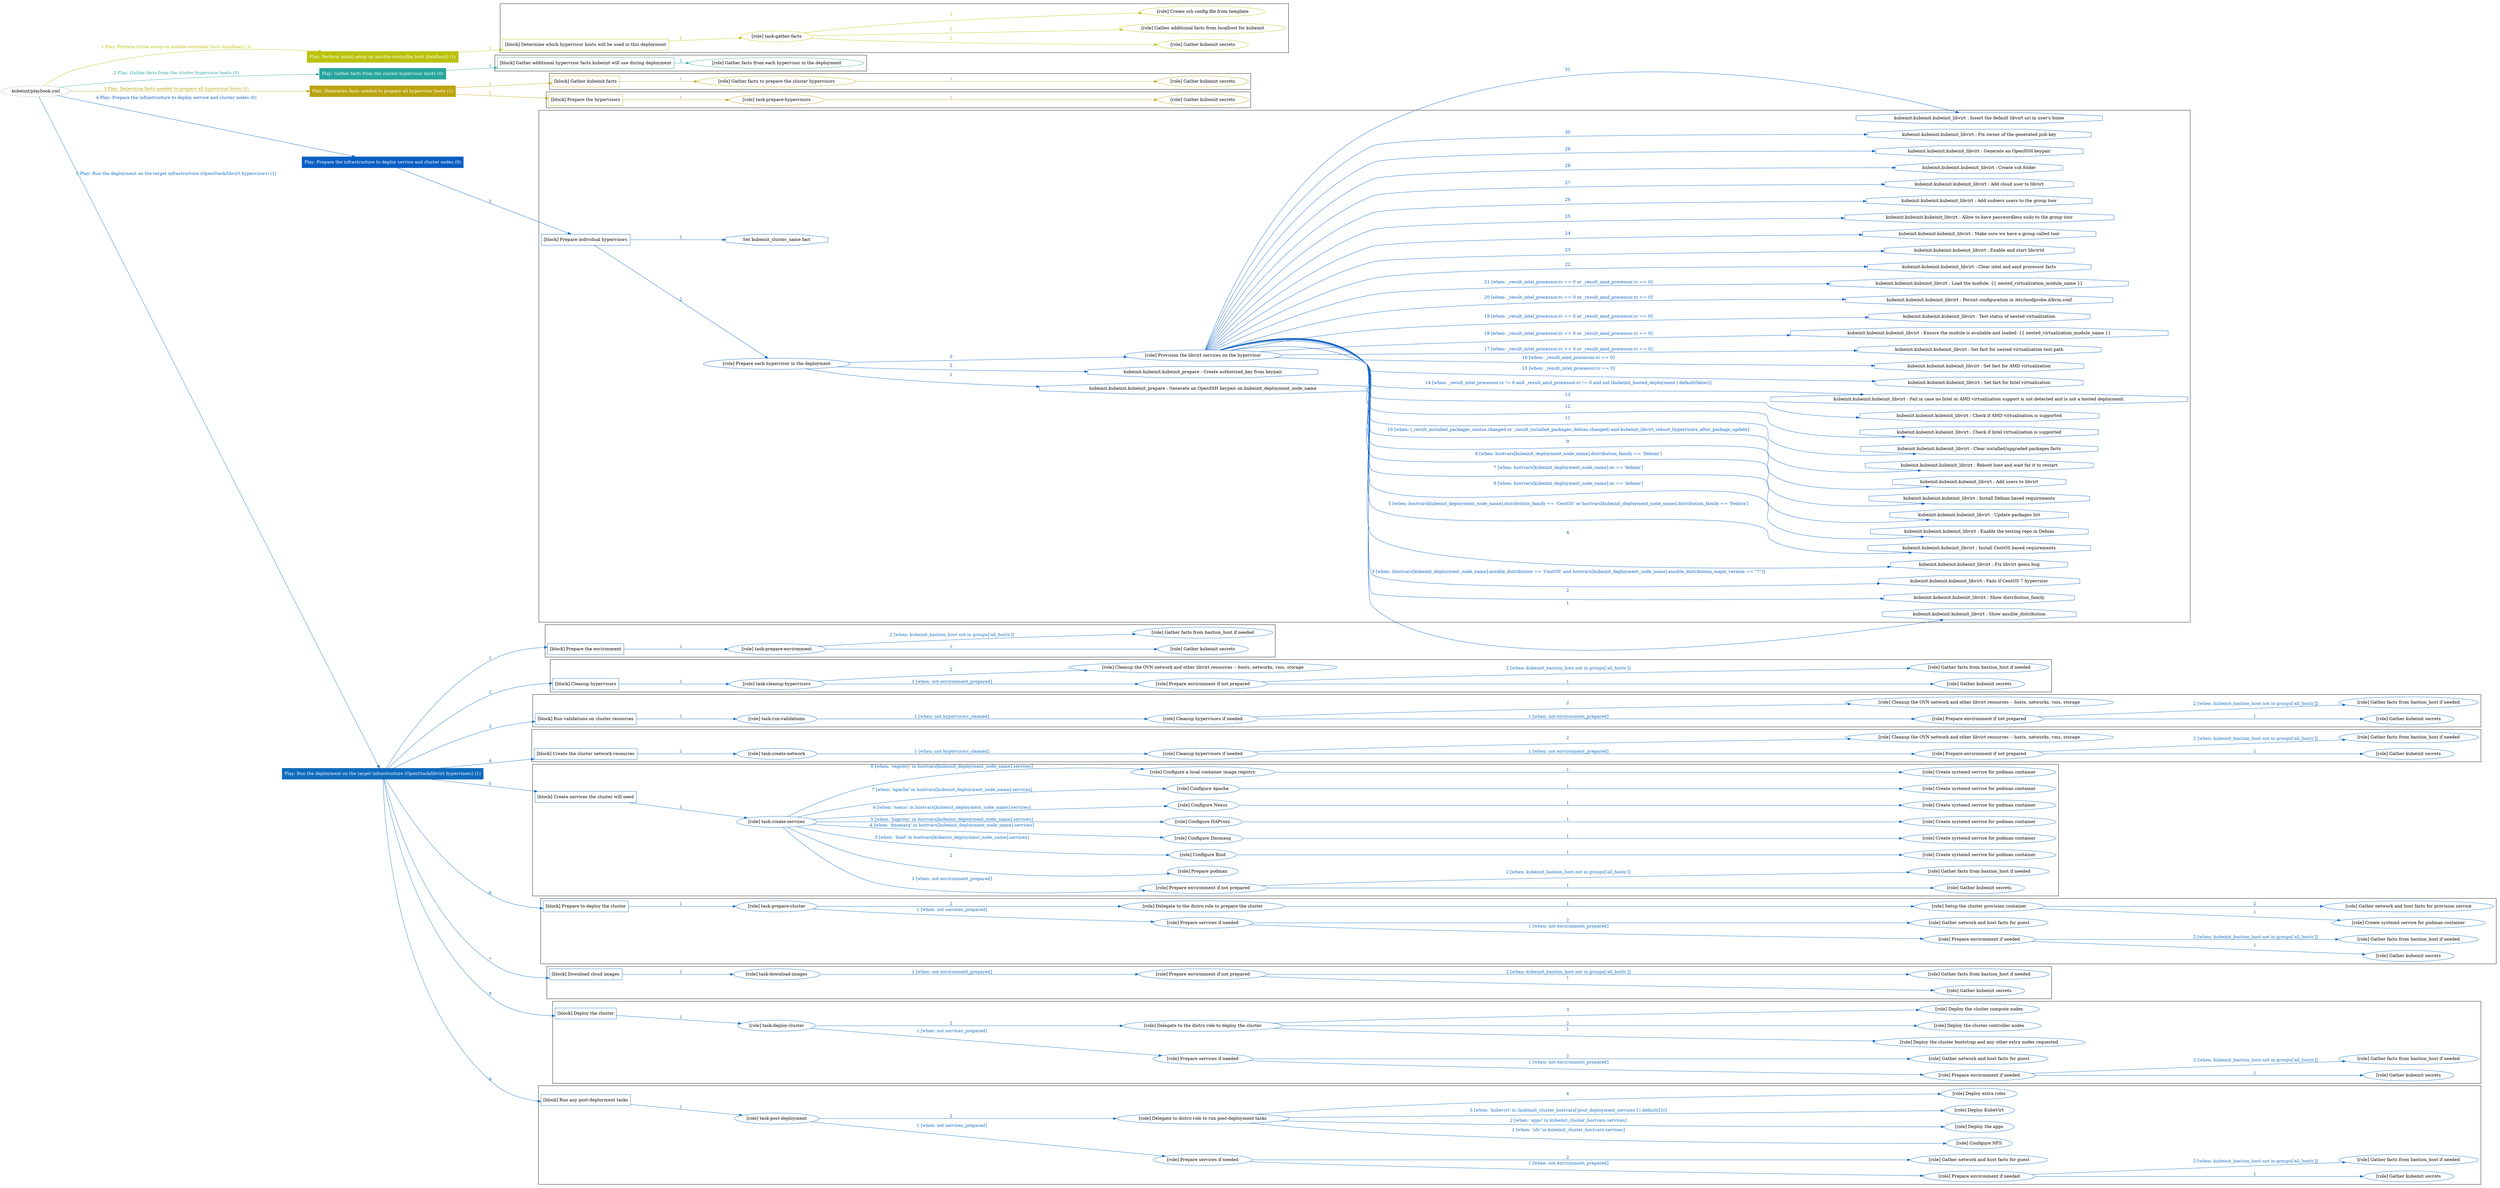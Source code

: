 digraph {
	graph [concentrate=true ordering=in rankdir=LR ratio=fill]
	edge [esep=5 sep=10]
	"kubeinit/playbook.yml" [URL="/home/runner/work/kubeinit/kubeinit/kubeinit/playbook.yml" id=playbook_b642affb style=dotted]
	"kubeinit/playbook.yml" -> play_a8a81f70 [label="1 Play: Perform initial setup on ansible-controller host (localhost) (1)" color="#bac20a" fontcolor="#bac20a" id=edge_play_a8a81f70 labeltooltip="1 Play: Perform initial setup on ansible-controller host (localhost) (1)" tooltip="1 Play: Perform initial setup on ansible-controller host (localhost) (1)"]
	subgraph "Play: Perform initial setup on ansible-controller host (localhost) (1)" {
		play_a8a81f70 [label="Play: Perform initial setup on ansible-controller host (localhost) (1)" URL="/home/runner/work/kubeinit/kubeinit/kubeinit/playbook.yml" color="#bac20a" fontcolor="#ffffff" id=play_a8a81f70 shape=box style=filled tooltip=localhost]
		play_a8a81f70 -> block_c3d28756 [label=1 color="#bac20a" fontcolor="#bac20a" id=edge_block_c3d28756 labeltooltip=1 tooltip=1]
		subgraph cluster_block_c3d28756 {
			block_c3d28756 [label="[block] Determine which hypervisor hosts will be used in this deployment" URL="/home/runner/work/kubeinit/kubeinit/kubeinit/playbook.yml" color="#bac20a" id=block_c3d28756 labeltooltip="Determine which hypervisor hosts will be used in this deployment" shape=box tooltip="Determine which hypervisor hosts will be used in this deployment"]
			block_c3d28756 -> role_90cab1b5 [label="1 " color="#bac20a" fontcolor="#bac20a" id=edge_role_90cab1b5 labeltooltip="1 " tooltip="1 "]
			subgraph "task-gather-facts" {
				role_90cab1b5 [label="[role] task-gather-facts" URL="/home/runner/work/kubeinit/kubeinit/kubeinit/playbook.yml" color="#bac20a" id=role_90cab1b5 tooltip="task-gather-facts"]
				role_90cab1b5 -> role_a40fde29 [label="1 " color="#bac20a" fontcolor="#bac20a" id=edge_role_a40fde29 labeltooltip="1 " tooltip="1 "]
				subgraph "Gather kubeinit secrets" {
					role_a40fde29 [label="[role] Gather kubeinit secrets" URL="/home/runner/.ansible/collections/ansible_collections/kubeinit/kubeinit/roles/kubeinit_prepare/tasks/build_hypervisors_group.yml" color="#bac20a" id=role_a40fde29 tooltip="Gather kubeinit secrets"]
				}
				role_90cab1b5 -> role_f2366375 [label="2 " color="#bac20a" fontcolor="#bac20a" id=edge_role_f2366375 labeltooltip="2 " tooltip="2 "]
				subgraph "Gather additional facts from localhost for kubeinit" {
					role_f2366375 [label="[role] Gather additional facts from localhost for kubeinit" URL="/home/runner/.ansible/collections/ansible_collections/kubeinit/kubeinit/roles/kubeinit_prepare/tasks/build_hypervisors_group.yml" color="#bac20a" id=role_f2366375 tooltip="Gather additional facts from localhost for kubeinit"]
				}
				role_90cab1b5 -> role_afd28bae [label="3 " color="#bac20a" fontcolor="#bac20a" id=edge_role_afd28bae labeltooltip="3 " tooltip="3 "]
				subgraph "Create ssh config file from template" {
					role_afd28bae [label="[role] Create ssh config file from template" URL="/home/runner/.ansible/collections/ansible_collections/kubeinit/kubeinit/roles/kubeinit_prepare/tasks/build_hypervisors_group.yml" color="#bac20a" id=role_afd28bae tooltip="Create ssh config file from template"]
				}
			}
		}
	}
	"kubeinit/playbook.yml" -> play_2245faf6 [label="2 Play: Gather facts from the cluster hypervisor hosts (0)" color="#27a59d" fontcolor="#27a59d" id=edge_play_2245faf6 labeltooltip="2 Play: Gather facts from the cluster hypervisor hosts (0)" tooltip="2 Play: Gather facts from the cluster hypervisor hosts (0)"]
	subgraph "Play: Gather facts from the cluster hypervisor hosts (0)" {
		play_2245faf6 [label="Play: Gather facts from the cluster hypervisor hosts (0)" URL="/home/runner/work/kubeinit/kubeinit/kubeinit/playbook.yml" color="#27a59d" fontcolor="#ffffff" id=play_2245faf6 shape=box style=filled tooltip="Play: Gather facts from the cluster hypervisor hosts (0)"]
		play_2245faf6 -> block_779364f6 [label=1 color="#27a59d" fontcolor="#27a59d" id=edge_block_779364f6 labeltooltip=1 tooltip=1]
		subgraph cluster_block_779364f6 {
			block_779364f6 [label="[block] Gather additional hypervisor facts kubeinit will use during deployment" URL="/home/runner/work/kubeinit/kubeinit/kubeinit/playbook.yml" color="#27a59d" id=block_779364f6 labeltooltip="Gather additional hypervisor facts kubeinit will use during deployment" shape=box tooltip="Gather additional hypervisor facts kubeinit will use during deployment"]
			block_779364f6 -> role_395ac4a7 [label="1 " color="#27a59d" fontcolor="#27a59d" id=edge_role_395ac4a7 labeltooltip="1 " tooltip="1 "]
			subgraph "Gather facts from each hypervisor in the deployment" {
				role_395ac4a7 [label="[role] Gather facts from each hypervisor in the deployment" URL="/home/runner/work/kubeinit/kubeinit/kubeinit/playbook.yml" color="#27a59d" id=role_395ac4a7 tooltip="Gather facts from each hypervisor in the deployment"]
			}
		}
	}
	"kubeinit/playbook.yml" -> play_42e3e4e4 [label="3 Play: Determine facts needed to prepare all hypervisor hosts (1)" color="#bca310" fontcolor="#bca310" id=edge_play_42e3e4e4 labeltooltip="3 Play: Determine facts needed to prepare all hypervisor hosts (1)" tooltip="3 Play: Determine facts needed to prepare all hypervisor hosts (1)"]
	subgraph "Play: Determine facts needed to prepare all hypervisor hosts (1)" {
		play_42e3e4e4 [label="Play: Determine facts needed to prepare all hypervisor hosts (1)" URL="/home/runner/work/kubeinit/kubeinit/kubeinit/playbook.yml" color="#bca310" fontcolor="#ffffff" id=play_42e3e4e4 shape=box style=filled tooltip=localhost]
		play_42e3e4e4 -> block_ed322647 [label=1 color="#bca310" fontcolor="#bca310" id=edge_block_ed322647 labeltooltip=1 tooltip=1]
		subgraph cluster_block_ed322647 {
			block_ed322647 [label="[block] Gather kubeinit facts" URL="/home/runner/work/kubeinit/kubeinit/kubeinit/playbook.yml" color="#bca310" id=block_ed322647 labeltooltip="Gather kubeinit facts" shape=box tooltip="Gather kubeinit facts"]
			block_ed322647 -> role_3f9d1b62 [label="1 " color="#bca310" fontcolor="#bca310" id=edge_role_3f9d1b62 labeltooltip="1 " tooltip="1 "]
			subgraph "Gather facts to prepare the cluster hypervisors" {
				role_3f9d1b62 [label="[role] Gather facts to prepare the cluster hypervisors" URL="/home/runner/work/kubeinit/kubeinit/kubeinit/playbook.yml" color="#bca310" id=role_3f9d1b62 tooltip="Gather facts to prepare the cluster hypervisors"]
				role_3f9d1b62 -> role_2fe7d628 [label="1 " color="#bca310" fontcolor="#bca310" id=edge_role_2fe7d628 labeltooltip="1 " tooltip="1 "]
				subgraph "Gather kubeinit secrets" {
					role_2fe7d628 [label="[role] Gather kubeinit secrets" URL="/home/runner/.ansible/collections/ansible_collections/kubeinit/kubeinit/roles/kubeinit_prepare/tasks/gather_kubeinit_facts.yml" color="#bca310" id=role_2fe7d628 tooltip="Gather kubeinit secrets"]
				}
			}
		}
		play_42e3e4e4 -> block_f7f09db6 [label=2 color="#bca310" fontcolor="#bca310" id=edge_block_f7f09db6 labeltooltip=2 tooltip=2]
		subgraph cluster_block_f7f09db6 {
			block_f7f09db6 [label="[block] Prepare the hypervisors" URL="/home/runner/work/kubeinit/kubeinit/kubeinit/playbook.yml" color="#bca310" id=block_f7f09db6 labeltooltip="Prepare the hypervisors" shape=box tooltip="Prepare the hypervisors"]
			block_f7f09db6 -> role_2e959f44 [label="1 " color="#bca310" fontcolor="#bca310" id=edge_role_2e959f44 labeltooltip="1 " tooltip="1 "]
			subgraph "task-prepare-hypervisors" {
				role_2e959f44 [label="[role] task-prepare-hypervisors" URL="/home/runner/work/kubeinit/kubeinit/kubeinit/playbook.yml" color="#bca310" id=role_2e959f44 tooltip="task-prepare-hypervisors"]
				role_2e959f44 -> role_e21fb870 [label="1 " color="#bca310" fontcolor="#bca310" id=edge_role_e21fb870 labeltooltip="1 " tooltip="1 "]
				subgraph "Gather kubeinit secrets" {
					role_e21fb870 [label="[role] Gather kubeinit secrets" URL="/home/runner/.ansible/collections/ansible_collections/kubeinit/kubeinit/roles/kubeinit_prepare/tasks/gather_kubeinit_facts.yml" color="#bca310" id=role_e21fb870 tooltip="Gather kubeinit secrets"]
				}
			}
		}
	}
	"kubeinit/playbook.yml" -> play_1ca886f5 [label="4 Play: Prepare the infrastructure to deploy service and cluster nodes (0)" color="#095ec3" fontcolor="#095ec3" id=edge_play_1ca886f5 labeltooltip="4 Play: Prepare the infrastructure to deploy service and cluster nodes (0)" tooltip="4 Play: Prepare the infrastructure to deploy service and cluster nodes (0)"]
	subgraph "Play: Prepare the infrastructure to deploy service and cluster nodes (0)" {
		play_1ca886f5 [label="Play: Prepare the infrastructure to deploy service and cluster nodes (0)" URL="/home/runner/work/kubeinit/kubeinit/kubeinit/playbook.yml" color="#095ec3" fontcolor="#ffffff" id=play_1ca886f5 shape=box style=filled tooltip="Play: Prepare the infrastructure to deploy service and cluster nodes (0)"]
		play_1ca886f5 -> block_dadc4ae7 [label=1 color="#095ec3" fontcolor="#095ec3" id=edge_block_dadc4ae7 labeltooltip=1 tooltip=1]
		subgraph cluster_block_dadc4ae7 {
			block_dadc4ae7 [label="[block] Prepare individual hypervisors" URL="/home/runner/work/kubeinit/kubeinit/kubeinit/playbook.yml" color="#095ec3" id=block_dadc4ae7 labeltooltip="Prepare individual hypervisors" shape=box tooltip="Prepare individual hypervisors"]
			block_dadc4ae7 -> role_a93b35b8 [label="2 " color="#095ec3" fontcolor="#095ec3" id=edge_role_a93b35b8 labeltooltip="2 " tooltip="2 "]
			subgraph "Prepare each hypervisor in the deployment" {
				role_a93b35b8 [label="[role] Prepare each hypervisor in the deployment" URL="/home/runner/work/kubeinit/kubeinit/kubeinit/playbook.yml" color="#095ec3" id=role_a93b35b8 tooltip="Prepare each hypervisor in the deployment"]
				task_ef030596 [label="kubeinit.kubeinit.kubeinit_prepare : Generate an OpenSSH keypair on kubeinit_deployment_node_name" URL="/home/runner/.ansible/collections/ansible_collections/kubeinit/kubeinit/roles/kubeinit_prepare/tasks/prepare_hypervisor.yml" color="#095ec3" id=task_ef030596 shape=octagon tooltip="kubeinit.kubeinit.kubeinit_prepare : Generate an OpenSSH keypair on kubeinit_deployment_node_name"]
				role_a93b35b8 -> task_ef030596 [label="1 " color="#095ec3" fontcolor="#095ec3" id=edge_task_ef030596 labeltooltip="1 " tooltip="1 "]
				task_48cbb4ab [label="kubeinit.kubeinit.kubeinit_prepare : Create authorized_key from keypair" URL="/home/runner/.ansible/collections/ansible_collections/kubeinit/kubeinit/roles/kubeinit_prepare/tasks/prepare_hypervisor.yml" color="#095ec3" id=task_48cbb4ab shape=octagon tooltip="kubeinit.kubeinit.kubeinit_prepare : Create authorized_key from keypair"]
				role_a93b35b8 -> task_48cbb4ab [label="2 " color="#095ec3" fontcolor="#095ec3" id=edge_task_48cbb4ab labeltooltip="2 " tooltip="2 "]
				role_a93b35b8 -> role_40c4208c [label="3 " color="#095ec3" fontcolor="#095ec3" id=edge_role_40c4208c labeltooltip="3 " tooltip="3 "]
				subgraph "Provision the libvirt services on the hypervisor" {
					role_40c4208c [label="[role] Provision the libvirt services on the hypervisor" URL="/home/runner/.ansible/collections/ansible_collections/kubeinit/kubeinit/roles/kubeinit_prepare/tasks/prepare_hypervisor.yml" color="#095ec3" id=role_40c4208c tooltip="Provision the libvirt services on the hypervisor"]
					task_b911b50e [label="kubeinit.kubeinit.kubeinit_libvirt : Show ansible_distribution" URL="/home/runner/.ansible/collections/ansible_collections/kubeinit/kubeinit/roles/kubeinit_libvirt/tasks/main.yml" color="#095ec3" id=task_b911b50e shape=octagon tooltip="kubeinit.kubeinit.kubeinit_libvirt : Show ansible_distribution"]
					role_40c4208c -> task_b911b50e [label="1 " color="#095ec3" fontcolor="#095ec3" id=edge_task_b911b50e labeltooltip="1 " tooltip="1 "]
					task_12740586 [label="kubeinit.kubeinit.kubeinit_libvirt : Show distribution_family" URL="/home/runner/.ansible/collections/ansible_collections/kubeinit/kubeinit/roles/kubeinit_libvirt/tasks/main.yml" color="#095ec3" id=task_12740586 shape=octagon tooltip="kubeinit.kubeinit.kubeinit_libvirt : Show distribution_family"]
					role_40c4208c -> task_12740586 [label="2 " color="#095ec3" fontcolor="#095ec3" id=edge_task_12740586 labeltooltip="2 " tooltip="2 "]
					task_2322e5f4 [label="kubeinit.kubeinit.kubeinit_libvirt : Fails if CentOS 7 hypervisor" URL="/home/runner/.ansible/collections/ansible_collections/kubeinit/kubeinit/roles/kubeinit_libvirt/tasks/main.yml" color="#095ec3" id=task_2322e5f4 shape=octagon tooltip="kubeinit.kubeinit.kubeinit_libvirt : Fails if CentOS 7 hypervisor"]
					role_40c4208c -> task_2322e5f4 [label="3 [when: (hostvars[kubeinit_deployment_node_name].ansible_distribution == 'CentOS' and hostvars[kubeinit_deployment_node_name].ansible_distribution_major_version == \"7\")]" color="#095ec3" fontcolor="#095ec3" id=edge_task_2322e5f4 labeltooltip="3 [when: (hostvars[kubeinit_deployment_node_name].ansible_distribution == 'CentOS' and hostvars[kubeinit_deployment_node_name].ansible_distribution_major_version == \"7\")]" tooltip="3 [when: (hostvars[kubeinit_deployment_node_name].ansible_distribution == 'CentOS' and hostvars[kubeinit_deployment_node_name].ansible_distribution_major_version == \"7\")]"]
					task_be1da23f [label="kubeinit.kubeinit.kubeinit_libvirt : Fix libvirt qemu bug" URL="/home/runner/.ansible/collections/ansible_collections/kubeinit/kubeinit/roles/kubeinit_libvirt/tasks/main.yml" color="#095ec3" id=task_be1da23f shape=octagon tooltip="kubeinit.kubeinit.kubeinit_libvirt : Fix libvirt qemu bug"]
					role_40c4208c -> task_be1da23f [label="4 " color="#095ec3" fontcolor="#095ec3" id=edge_task_be1da23f labeltooltip="4 " tooltip="4 "]
					task_429e0548 [label="kubeinit.kubeinit.kubeinit_libvirt : Install CentOS based requirements" URL="/home/runner/.ansible/collections/ansible_collections/kubeinit/kubeinit/roles/kubeinit_libvirt/tasks/main.yml" color="#095ec3" id=task_429e0548 shape=octagon tooltip="kubeinit.kubeinit.kubeinit_libvirt : Install CentOS based requirements"]
					role_40c4208c -> task_429e0548 [label="5 [when: hostvars[kubeinit_deployment_node_name].distribution_family == 'CentOS' or hostvars[kubeinit_deployment_node_name].distribution_family == 'Fedora']" color="#095ec3" fontcolor="#095ec3" id=edge_task_429e0548 labeltooltip="5 [when: hostvars[kubeinit_deployment_node_name].distribution_family == 'CentOS' or hostvars[kubeinit_deployment_node_name].distribution_family == 'Fedora']" tooltip="5 [when: hostvars[kubeinit_deployment_node_name].distribution_family == 'CentOS' or hostvars[kubeinit_deployment_node_name].distribution_family == 'Fedora']"]
					task_8be9e148 [label="kubeinit.kubeinit.kubeinit_libvirt : Enable the testing repo in Debian" URL="/home/runner/.ansible/collections/ansible_collections/kubeinit/kubeinit/roles/kubeinit_libvirt/tasks/main.yml" color="#095ec3" id=task_8be9e148 shape=octagon tooltip="kubeinit.kubeinit.kubeinit_libvirt : Enable the testing repo in Debian"]
					role_40c4208c -> task_8be9e148 [label="6 [when: hostvars[kubeinit_deployment_node_name].os == 'debian']" color="#095ec3" fontcolor="#095ec3" id=edge_task_8be9e148 labeltooltip="6 [when: hostvars[kubeinit_deployment_node_name].os == 'debian']" tooltip="6 [when: hostvars[kubeinit_deployment_node_name].os == 'debian']"]
					task_3647e817 [label="kubeinit.kubeinit.kubeinit_libvirt : Update packages list" URL="/home/runner/.ansible/collections/ansible_collections/kubeinit/kubeinit/roles/kubeinit_libvirt/tasks/main.yml" color="#095ec3" id=task_3647e817 shape=octagon tooltip="kubeinit.kubeinit.kubeinit_libvirt : Update packages list"]
					role_40c4208c -> task_3647e817 [label="7 [when: hostvars[kubeinit_deployment_node_name].os == 'debian']" color="#095ec3" fontcolor="#095ec3" id=edge_task_3647e817 labeltooltip="7 [when: hostvars[kubeinit_deployment_node_name].os == 'debian']" tooltip="7 [when: hostvars[kubeinit_deployment_node_name].os == 'debian']"]
					task_cf2f286a [label="kubeinit.kubeinit.kubeinit_libvirt : Install Debian based requirements" URL="/home/runner/.ansible/collections/ansible_collections/kubeinit/kubeinit/roles/kubeinit_libvirt/tasks/main.yml" color="#095ec3" id=task_cf2f286a shape=octagon tooltip="kubeinit.kubeinit.kubeinit_libvirt : Install Debian based requirements"]
					role_40c4208c -> task_cf2f286a [label="8 [when: hostvars[kubeinit_deployment_node_name].distribution_family == 'Debian']" color="#095ec3" fontcolor="#095ec3" id=edge_task_cf2f286a labeltooltip="8 [when: hostvars[kubeinit_deployment_node_name].distribution_family == 'Debian']" tooltip="8 [when: hostvars[kubeinit_deployment_node_name].distribution_family == 'Debian']"]
					task_b87343df [label="kubeinit.kubeinit.kubeinit_libvirt : Add users to libvirt" URL="/home/runner/.ansible/collections/ansible_collections/kubeinit/kubeinit/roles/kubeinit_libvirt/tasks/main.yml" color="#095ec3" id=task_b87343df shape=octagon tooltip="kubeinit.kubeinit.kubeinit_libvirt : Add users to libvirt"]
					role_40c4208c -> task_b87343df [label="9 " color="#095ec3" fontcolor="#095ec3" id=edge_task_b87343df labeltooltip="9 " tooltip="9 "]
					task_5a445300 [label="kubeinit.kubeinit.kubeinit_libvirt : Reboot host and wait for it to restart" URL="/home/runner/.ansible/collections/ansible_collections/kubeinit/kubeinit/roles/kubeinit_libvirt/tasks/main.yml" color="#095ec3" id=task_5a445300 shape=octagon tooltip="kubeinit.kubeinit.kubeinit_libvirt : Reboot host and wait for it to restart"]
					role_40c4208c -> task_5a445300 [label="10 [when: (_result_installed_packages_centos.changed or _result_installed_packages_debian.changed) and kubeinit_libvirt_reboot_hypervisors_after_package_update]" color="#095ec3" fontcolor="#095ec3" id=edge_task_5a445300 labeltooltip="10 [when: (_result_installed_packages_centos.changed or _result_installed_packages_debian.changed) and kubeinit_libvirt_reboot_hypervisors_after_package_update]" tooltip="10 [when: (_result_installed_packages_centos.changed or _result_installed_packages_debian.changed) and kubeinit_libvirt_reboot_hypervisors_after_package_update]"]
					task_4a779229 [label="kubeinit.kubeinit.kubeinit_libvirt : Clear installed/upgraded packages facts" URL="/home/runner/.ansible/collections/ansible_collections/kubeinit/kubeinit/roles/kubeinit_libvirt/tasks/main.yml" color="#095ec3" id=task_4a779229 shape=octagon tooltip="kubeinit.kubeinit.kubeinit_libvirt : Clear installed/upgraded packages facts"]
					role_40c4208c -> task_4a779229 [label="11 " color="#095ec3" fontcolor="#095ec3" id=edge_task_4a779229 labeltooltip="11 " tooltip="11 "]
					task_cecc8c29 [label="kubeinit.kubeinit.kubeinit_libvirt : Check if Intel virtualization is supported" URL="/home/runner/.ansible/collections/ansible_collections/kubeinit/kubeinit/roles/kubeinit_libvirt/tasks/main.yml" color="#095ec3" id=task_cecc8c29 shape=octagon tooltip="kubeinit.kubeinit.kubeinit_libvirt : Check if Intel virtualization is supported"]
					role_40c4208c -> task_cecc8c29 [label="12 " color="#095ec3" fontcolor="#095ec3" id=edge_task_cecc8c29 labeltooltip="12 " tooltip="12 "]
					task_aeb64bd4 [label="kubeinit.kubeinit.kubeinit_libvirt : Check if AMD virtualization is supported" URL="/home/runner/.ansible/collections/ansible_collections/kubeinit/kubeinit/roles/kubeinit_libvirt/tasks/main.yml" color="#095ec3" id=task_aeb64bd4 shape=octagon tooltip="kubeinit.kubeinit.kubeinit_libvirt : Check if AMD virtualization is supported"]
					role_40c4208c -> task_aeb64bd4 [label="13 " color="#095ec3" fontcolor="#095ec3" id=edge_task_aeb64bd4 labeltooltip="13 " tooltip="13 "]
					task_8ce1f1ef [label="kubeinit.kubeinit.kubeinit_libvirt : Fail in case no Intel or AMD virtualization support is not detected and is not a hosted deployment." URL="/home/runner/.ansible/collections/ansible_collections/kubeinit/kubeinit/roles/kubeinit_libvirt/tasks/main.yml" color="#095ec3" id=task_8ce1f1ef shape=octagon tooltip="kubeinit.kubeinit.kubeinit_libvirt : Fail in case no Intel or AMD virtualization support is not detected and is not a hosted deployment."]
					role_40c4208c -> task_8ce1f1ef [label="14 [when: _result_intel_processor.rc != 0 and _result_amd_processor.rc != 0 and not (kubeinit_hosted_deployment | default(false))]" color="#095ec3" fontcolor="#095ec3" id=edge_task_8ce1f1ef labeltooltip="14 [when: _result_intel_processor.rc != 0 and _result_amd_processor.rc != 0 and not (kubeinit_hosted_deployment | default(false))]" tooltip="14 [when: _result_intel_processor.rc != 0 and _result_amd_processor.rc != 0 and not (kubeinit_hosted_deployment | default(false))]"]
					task_8f33a75f [label="kubeinit.kubeinit.kubeinit_libvirt : Set fact for Intel virtualization" URL="/home/runner/.ansible/collections/ansible_collections/kubeinit/kubeinit/roles/kubeinit_libvirt/tasks/main.yml" color="#095ec3" id=task_8f33a75f shape=octagon tooltip="kubeinit.kubeinit.kubeinit_libvirt : Set fact for Intel virtualization"]
					role_40c4208c -> task_8f33a75f [label="15 [when: _result_intel_processor.rc == 0]" color="#095ec3" fontcolor="#095ec3" id=edge_task_8f33a75f labeltooltip="15 [when: _result_intel_processor.rc == 0]" tooltip="15 [when: _result_intel_processor.rc == 0]"]
					task_fc596df8 [label="kubeinit.kubeinit.kubeinit_libvirt : Set fact for AMD virtualization" URL="/home/runner/.ansible/collections/ansible_collections/kubeinit/kubeinit/roles/kubeinit_libvirt/tasks/main.yml" color="#095ec3" id=task_fc596df8 shape=octagon tooltip="kubeinit.kubeinit.kubeinit_libvirt : Set fact for AMD virtualization"]
					role_40c4208c -> task_fc596df8 [label="16 [when: _result_amd_processor.rc == 0]" color="#095ec3" fontcolor="#095ec3" id=edge_task_fc596df8 labeltooltip="16 [when: _result_amd_processor.rc == 0]" tooltip="16 [when: _result_amd_processor.rc == 0]"]
					task_23df8c12 [label="kubeinit.kubeinit.kubeinit_libvirt : Set fact for nested virtualization test path" URL="/home/runner/.ansible/collections/ansible_collections/kubeinit/kubeinit/roles/kubeinit_libvirt/tasks/main.yml" color="#095ec3" id=task_23df8c12 shape=octagon tooltip="kubeinit.kubeinit.kubeinit_libvirt : Set fact for nested virtualization test path"]
					role_40c4208c -> task_23df8c12 [label="17 [when: _result_intel_processor.rc == 0 or _result_amd_processor.rc == 0]" color="#095ec3" fontcolor="#095ec3" id=edge_task_23df8c12 labeltooltip="17 [when: _result_intel_processor.rc == 0 or _result_amd_processor.rc == 0]" tooltip="17 [when: _result_intel_processor.rc == 0 or _result_amd_processor.rc == 0]"]
					task_f5d26d03 [label="kubeinit.kubeinit.kubeinit_libvirt : Ensure the module is available and loaded: {{ nested_virtualization_module_name }}" URL="/home/runner/.ansible/collections/ansible_collections/kubeinit/kubeinit/roles/kubeinit_libvirt/tasks/main.yml" color="#095ec3" id=task_f5d26d03 shape=octagon tooltip="kubeinit.kubeinit.kubeinit_libvirt : Ensure the module is available and loaded: {{ nested_virtualization_module_name }}"]
					role_40c4208c -> task_f5d26d03 [label="18 [when: _result_intel_processor.rc == 0 or _result_amd_processor.rc == 0]" color="#095ec3" fontcolor="#095ec3" id=edge_task_f5d26d03 labeltooltip="18 [when: _result_intel_processor.rc == 0 or _result_amd_processor.rc == 0]" tooltip="18 [when: _result_intel_processor.rc == 0 or _result_amd_processor.rc == 0]"]
					task_2911268f [label="kubeinit.kubeinit.kubeinit_libvirt : Test status of nested virtualization" URL="/home/runner/.ansible/collections/ansible_collections/kubeinit/kubeinit/roles/kubeinit_libvirt/tasks/main.yml" color="#095ec3" id=task_2911268f shape=octagon tooltip="kubeinit.kubeinit.kubeinit_libvirt : Test status of nested virtualization"]
					role_40c4208c -> task_2911268f [label="19 [when: _result_intel_processor.rc == 0 or _result_amd_processor.rc == 0]" color="#095ec3" fontcolor="#095ec3" id=edge_task_2911268f labeltooltip="19 [when: _result_intel_processor.rc == 0 or _result_amd_processor.rc == 0]" tooltip="19 [when: _result_intel_processor.rc == 0 or _result_amd_processor.rc == 0]"]
					task_99591c06 [label="kubeinit.kubeinit.kubeinit_libvirt : Persist configuration in /etc/modprobe.d/kvm.conf" URL="/home/runner/.ansible/collections/ansible_collections/kubeinit/kubeinit/roles/kubeinit_libvirt/tasks/main.yml" color="#095ec3" id=task_99591c06 shape=octagon tooltip="kubeinit.kubeinit.kubeinit_libvirt : Persist configuration in /etc/modprobe.d/kvm.conf"]
					role_40c4208c -> task_99591c06 [label="20 [when: _result_intel_processor.rc == 0 or _result_amd_processor.rc == 0]" color="#095ec3" fontcolor="#095ec3" id=edge_task_99591c06 labeltooltip="20 [when: _result_intel_processor.rc == 0 or _result_amd_processor.rc == 0]" tooltip="20 [when: _result_intel_processor.rc == 0 or _result_amd_processor.rc == 0]"]
					task_c7a22614 [label="kubeinit.kubeinit.kubeinit_libvirt : Load the module: {{ nested_virtualization_module_name }}" URL="/home/runner/.ansible/collections/ansible_collections/kubeinit/kubeinit/roles/kubeinit_libvirt/tasks/main.yml" color="#095ec3" id=task_c7a22614 shape=octagon tooltip="kubeinit.kubeinit.kubeinit_libvirt : Load the module: {{ nested_virtualization_module_name }}"]
					role_40c4208c -> task_c7a22614 [label="21 [when: _result_intel_processor.rc == 0 or _result_amd_processor.rc == 0]" color="#095ec3" fontcolor="#095ec3" id=edge_task_c7a22614 labeltooltip="21 [when: _result_intel_processor.rc == 0 or _result_amd_processor.rc == 0]" tooltip="21 [when: _result_intel_processor.rc == 0 or _result_amd_processor.rc == 0]"]
					task_d308c04f [label="kubeinit.kubeinit.kubeinit_libvirt : Clear intel and amd processor facts" URL="/home/runner/.ansible/collections/ansible_collections/kubeinit/kubeinit/roles/kubeinit_libvirt/tasks/main.yml" color="#095ec3" id=task_d308c04f shape=octagon tooltip="kubeinit.kubeinit.kubeinit_libvirt : Clear intel and amd processor facts"]
					role_40c4208c -> task_d308c04f [label="22 " color="#095ec3" fontcolor="#095ec3" id=edge_task_d308c04f labeltooltip="22 " tooltip="22 "]
					task_b829b5b6 [label="kubeinit.kubeinit.kubeinit_libvirt : Enable and start libvirtd" URL="/home/runner/.ansible/collections/ansible_collections/kubeinit/kubeinit/roles/kubeinit_libvirt/tasks/main.yml" color="#095ec3" id=task_b829b5b6 shape=octagon tooltip="kubeinit.kubeinit.kubeinit_libvirt : Enable and start libvirtd"]
					role_40c4208c -> task_b829b5b6 [label="23 " color="#095ec3" fontcolor="#095ec3" id=edge_task_b829b5b6 labeltooltip="23 " tooltip="23 "]
					task_91a1fdbb [label="kubeinit.kubeinit.kubeinit_libvirt : Make sure we have a group called toor" URL="/home/runner/.ansible/collections/ansible_collections/kubeinit/kubeinit/roles/kubeinit_libvirt/tasks/60_create_cloud_user.yml" color="#095ec3" id=task_91a1fdbb shape=octagon tooltip="kubeinit.kubeinit.kubeinit_libvirt : Make sure we have a group called toor"]
					role_40c4208c -> task_91a1fdbb [label="24 " color="#095ec3" fontcolor="#095ec3" id=edge_task_91a1fdbb labeltooltip="24 " tooltip="24 "]
					task_1609dfc3 [label="kubeinit.kubeinit.kubeinit_libvirt : Allow to have passwordless sudo to the group toor" URL="/home/runner/.ansible/collections/ansible_collections/kubeinit/kubeinit/roles/kubeinit_libvirt/tasks/60_create_cloud_user.yml" color="#095ec3" id=task_1609dfc3 shape=octagon tooltip="kubeinit.kubeinit.kubeinit_libvirt : Allow to have passwordless sudo to the group toor"]
					role_40c4208c -> task_1609dfc3 [label="25 " color="#095ec3" fontcolor="#095ec3" id=edge_task_1609dfc3 labeltooltip="25 " tooltip="25 "]
					task_7f08f743 [label="kubeinit.kubeinit.kubeinit_libvirt : Add sudoers users to the group toor" URL="/home/runner/.ansible/collections/ansible_collections/kubeinit/kubeinit/roles/kubeinit_libvirt/tasks/60_create_cloud_user.yml" color="#095ec3" id=task_7f08f743 shape=octagon tooltip="kubeinit.kubeinit.kubeinit_libvirt : Add sudoers users to the group toor"]
					role_40c4208c -> task_7f08f743 [label="26 " color="#095ec3" fontcolor="#095ec3" id=edge_task_7f08f743 labeltooltip="26 " tooltip="26 "]
					task_b76a8a27 [label="kubeinit.kubeinit.kubeinit_libvirt : Add cloud user to libvirt" URL="/home/runner/.ansible/collections/ansible_collections/kubeinit/kubeinit/roles/kubeinit_libvirt/tasks/60_create_cloud_user.yml" color="#095ec3" id=task_b76a8a27 shape=octagon tooltip="kubeinit.kubeinit.kubeinit_libvirt : Add cloud user to libvirt"]
					role_40c4208c -> task_b76a8a27 [label="27 " color="#095ec3" fontcolor="#095ec3" id=edge_task_b76a8a27 labeltooltip="27 " tooltip="27 "]
					task_5dc9035a [label="kubeinit.kubeinit.kubeinit_libvirt : Create ssh folder" URL="/home/runner/.ansible/collections/ansible_collections/kubeinit/kubeinit/roles/kubeinit_libvirt/tasks/60_create_cloud_user.yml" color="#095ec3" id=task_5dc9035a shape=octagon tooltip="kubeinit.kubeinit.kubeinit_libvirt : Create ssh folder"]
					role_40c4208c -> task_5dc9035a [label="28 " color="#095ec3" fontcolor="#095ec3" id=edge_task_5dc9035a labeltooltip="28 " tooltip="28 "]
					task_ff9bfa1e [label="kubeinit.kubeinit.kubeinit_libvirt : Generate an OpenSSH keypair" URL="/home/runner/.ansible/collections/ansible_collections/kubeinit/kubeinit/roles/kubeinit_libvirt/tasks/60_create_cloud_user.yml" color="#095ec3" id=task_ff9bfa1e shape=octagon tooltip="kubeinit.kubeinit.kubeinit_libvirt : Generate an OpenSSH keypair"]
					role_40c4208c -> task_ff9bfa1e [label="29 " color="#095ec3" fontcolor="#095ec3" id=edge_task_ff9bfa1e labeltooltip="29 " tooltip="29 "]
					task_72a55107 [label="kubeinit.kubeinit.kubeinit_libvirt : Fix owner of the generated pub key" URL="/home/runner/.ansible/collections/ansible_collections/kubeinit/kubeinit/roles/kubeinit_libvirt/tasks/60_create_cloud_user.yml" color="#095ec3" id=task_72a55107 shape=octagon tooltip="kubeinit.kubeinit.kubeinit_libvirt : Fix owner of the generated pub key"]
					role_40c4208c -> task_72a55107 [label="30 " color="#095ec3" fontcolor="#095ec3" id=edge_task_72a55107 labeltooltip="30 " tooltip="30 "]
					task_828cf302 [label="kubeinit.kubeinit.kubeinit_libvirt : Insert the default libvirt uri in user's home" URL="/home/runner/.ansible/collections/ansible_collections/kubeinit/kubeinit/roles/kubeinit_libvirt/tasks/60_create_cloud_user.yml" color="#095ec3" id=task_828cf302 shape=octagon tooltip="kubeinit.kubeinit.kubeinit_libvirt : Insert the default libvirt uri in user's home"]
					role_40c4208c -> task_828cf302 [label="31 " color="#095ec3" fontcolor="#095ec3" id=edge_task_828cf302 labeltooltip="31 " tooltip="31 "]
				}
			}
			task_12323635 [label="Set kubeinit_cluster_name fact" URL="/home/runner/work/kubeinit/kubeinit/kubeinit/playbook.yml" color="#095ec3" id=task_12323635 shape=octagon tooltip="Set kubeinit_cluster_name fact"]
			block_dadc4ae7 -> task_12323635 [label="1 " color="#095ec3" fontcolor="#095ec3" id=edge_task_12323635 labeltooltip="1 " tooltip="1 "]
		}
	}
	"kubeinit/playbook.yml" -> play_589c35f1 [label="5 Play: Run the deployment on the target infrastructure (OpenStack/libvirt hypervisors) (1)" color="#0f6bbd" fontcolor="#0f6bbd" id=edge_play_589c35f1 labeltooltip="5 Play: Run the deployment on the target infrastructure (OpenStack/libvirt hypervisors) (1)" tooltip="5 Play: Run the deployment on the target infrastructure (OpenStack/libvirt hypervisors) (1)"]
	subgraph "Play: Run the deployment on the target infrastructure (OpenStack/libvirt hypervisors) (1)" {
		play_589c35f1 [label="Play: Run the deployment on the target infrastructure (OpenStack/libvirt hypervisors) (1)" URL="/home/runner/work/kubeinit/kubeinit/kubeinit/playbook.yml" color="#0f6bbd" fontcolor="#ffffff" id=play_589c35f1 shape=box style=filled tooltip=localhost]
		play_589c35f1 -> block_e8ecba73 [label=1 color="#0f6bbd" fontcolor="#0f6bbd" id=edge_block_e8ecba73 labeltooltip=1 tooltip=1]
		subgraph cluster_block_e8ecba73 {
			block_e8ecba73 [label="[block] Prepare the environment" URL="/home/runner/work/kubeinit/kubeinit/kubeinit/playbook.yml" color="#0f6bbd" id=block_e8ecba73 labeltooltip="Prepare the environment" shape=box tooltip="Prepare the environment"]
			block_e8ecba73 -> role_e0372cc0 [label="1 " color="#0f6bbd" fontcolor="#0f6bbd" id=edge_role_e0372cc0 labeltooltip="1 " tooltip="1 "]
			subgraph "task-prepare-environment" {
				role_e0372cc0 [label="[role] task-prepare-environment" URL="/home/runner/work/kubeinit/kubeinit/kubeinit/playbook.yml" color="#0f6bbd" id=role_e0372cc0 tooltip="task-prepare-environment"]
				role_e0372cc0 -> role_9c9a5f97 [label="1 " color="#0f6bbd" fontcolor="#0f6bbd" id=edge_role_9c9a5f97 labeltooltip="1 " tooltip="1 "]
				subgraph "Gather kubeinit secrets" {
					role_9c9a5f97 [label="[role] Gather kubeinit secrets" URL="/home/runner/.ansible/collections/ansible_collections/kubeinit/kubeinit/roles/kubeinit_prepare/tasks/gather_kubeinit_facts.yml" color="#0f6bbd" id=role_9c9a5f97 tooltip="Gather kubeinit secrets"]
				}
				role_e0372cc0 -> role_0f6b3a7b [label="2 [when: kubeinit_bastion_host not in groups['all_hosts']]" color="#0f6bbd" fontcolor="#0f6bbd" id=edge_role_0f6b3a7b labeltooltip="2 [when: kubeinit_bastion_host not in groups['all_hosts']]" tooltip="2 [when: kubeinit_bastion_host not in groups['all_hosts']]"]
				subgraph "Gather facts from bastion_host if needed" {
					role_0f6b3a7b [label="[role] Gather facts from bastion_host if needed" URL="/home/runner/.ansible/collections/ansible_collections/kubeinit/kubeinit/roles/kubeinit_prepare/tasks/main.yml" color="#0f6bbd" id=role_0f6b3a7b tooltip="Gather facts from bastion_host if needed"]
				}
			}
		}
		play_589c35f1 -> block_468f9c95 [label=2 color="#0f6bbd" fontcolor="#0f6bbd" id=edge_block_468f9c95 labeltooltip=2 tooltip=2]
		subgraph cluster_block_468f9c95 {
			block_468f9c95 [label="[block] Cleanup hypervisors" URL="/home/runner/work/kubeinit/kubeinit/kubeinit/playbook.yml" color="#0f6bbd" id=block_468f9c95 labeltooltip="Cleanup hypervisors" shape=box tooltip="Cleanup hypervisors"]
			block_468f9c95 -> role_2b3961d8 [label="1 " color="#0f6bbd" fontcolor="#0f6bbd" id=edge_role_2b3961d8 labeltooltip="1 " tooltip="1 "]
			subgraph "task-cleanup-hypervisors" {
				role_2b3961d8 [label="[role] task-cleanup-hypervisors" URL="/home/runner/work/kubeinit/kubeinit/kubeinit/playbook.yml" color="#0f6bbd" id=role_2b3961d8 tooltip="task-cleanup-hypervisors"]
				role_2b3961d8 -> role_9a984940 [label="1 [when: not environment_prepared]" color="#0f6bbd" fontcolor="#0f6bbd" id=edge_role_9a984940 labeltooltip="1 [when: not environment_prepared]" tooltip="1 [when: not environment_prepared]"]
				subgraph "Prepare environment if not prepared" {
					role_9a984940 [label="[role] Prepare environment if not prepared" URL="/home/runner/.ansible/collections/ansible_collections/kubeinit/kubeinit/roles/kubeinit_libvirt/tasks/cleanup_hypervisors.yml" color="#0f6bbd" id=role_9a984940 tooltip="Prepare environment if not prepared"]
					role_9a984940 -> role_fb63d5a0 [label="1 " color="#0f6bbd" fontcolor="#0f6bbd" id=edge_role_fb63d5a0 labeltooltip="1 " tooltip="1 "]
					subgraph "Gather kubeinit secrets" {
						role_fb63d5a0 [label="[role] Gather kubeinit secrets" URL="/home/runner/.ansible/collections/ansible_collections/kubeinit/kubeinit/roles/kubeinit_prepare/tasks/gather_kubeinit_facts.yml" color="#0f6bbd" id=role_fb63d5a0 tooltip="Gather kubeinit secrets"]
					}
					role_9a984940 -> role_8ba0cd80 [label="2 [when: kubeinit_bastion_host not in groups['all_hosts']]" color="#0f6bbd" fontcolor="#0f6bbd" id=edge_role_8ba0cd80 labeltooltip="2 [when: kubeinit_bastion_host not in groups['all_hosts']]" tooltip="2 [when: kubeinit_bastion_host not in groups['all_hosts']]"]
					subgraph "Gather facts from bastion_host if needed" {
						role_8ba0cd80 [label="[role] Gather facts from bastion_host if needed" URL="/home/runner/.ansible/collections/ansible_collections/kubeinit/kubeinit/roles/kubeinit_prepare/tasks/main.yml" color="#0f6bbd" id=role_8ba0cd80 tooltip="Gather facts from bastion_host if needed"]
					}
				}
				role_2b3961d8 -> role_b9cfad8b [label="2 " color="#0f6bbd" fontcolor="#0f6bbd" id=edge_role_b9cfad8b labeltooltip="2 " tooltip="2 "]
				subgraph "Cleanup the OVN network and other libvirt resources -- hosts, networks, vms, storage" {
					role_b9cfad8b [label="[role] Cleanup the OVN network and other libvirt resources -- hosts, networks, vms, storage" URL="/home/runner/.ansible/collections/ansible_collections/kubeinit/kubeinit/roles/kubeinit_libvirt/tasks/cleanup_hypervisors.yml" color="#0f6bbd" id=role_b9cfad8b tooltip="Cleanup the OVN network and other libvirt resources -- hosts, networks, vms, storage"]
				}
			}
		}
		play_589c35f1 -> block_34184cdd [label=3 color="#0f6bbd" fontcolor="#0f6bbd" id=edge_block_34184cdd labeltooltip=3 tooltip=3]
		subgraph cluster_block_34184cdd {
			block_34184cdd [label="[block] Run validations on cluster resources" URL="/home/runner/work/kubeinit/kubeinit/kubeinit/playbook.yml" color="#0f6bbd" id=block_34184cdd labeltooltip="Run validations on cluster resources" shape=box tooltip="Run validations on cluster resources"]
			block_34184cdd -> role_264a1568 [label="1 " color="#0f6bbd" fontcolor="#0f6bbd" id=edge_role_264a1568 labeltooltip="1 " tooltip="1 "]
			subgraph "task-run-validations" {
				role_264a1568 [label="[role] task-run-validations" URL="/home/runner/work/kubeinit/kubeinit/kubeinit/playbook.yml" color="#0f6bbd" id=role_264a1568 tooltip="task-run-validations"]
				role_264a1568 -> role_c159d796 [label="1 [when: not hypervisors_cleaned]" color="#0f6bbd" fontcolor="#0f6bbd" id=edge_role_c159d796 labeltooltip="1 [when: not hypervisors_cleaned]" tooltip="1 [when: not hypervisors_cleaned]"]
				subgraph "Cleanup hypervisors if needed" {
					role_c159d796 [label="[role] Cleanup hypervisors if needed" URL="/home/runner/.ansible/collections/ansible_collections/kubeinit/kubeinit/roles/kubeinit_validations/tasks/main.yml" color="#0f6bbd" id=role_c159d796 tooltip="Cleanup hypervisors if needed"]
					role_c159d796 -> role_3bae5554 [label="1 [when: not environment_prepared]" color="#0f6bbd" fontcolor="#0f6bbd" id=edge_role_3bae5554 labeltooltip="1 [when: not environment_prepared]" tooltip="1 [when: not environment_prepared]"]
					subgraph "Prepare environment if not prepared" {
						role_3bae5554 [label="[role] Prepare environment if not prepared" URL="/home/runner/.ansible/collections/ansible_collections/kubeinit/kubeinit/roles/kubeinit_libvirt/tasks/cleanup_hypervisors.yml" color="#0f6bbd" id=role_3bae5554 tooltip="Prepare environment if not prepared"]
						role_3bae5554 -> role_e3769d93 [label="1 " color="#0f6bbd" fontcolor="#0f6bbd" id=edge_role_e3769d93 labeltooltip="1 " tooltip="1 "]
						subgraph "Gather kubeinit secrets" {
							role_e3769d93 [label="[role] Gather kubeinit secrets" URL="/home/runner/.ansible/collections/ansible_collections/kubeinit/kubeinit/roles/kubeinit_prepare/tasks/gather_kubeinit_facts.yml" color="#0f6bbd" id=role_e3769d93 tooltip="Gather kubeinit secrets"]
						}
						role_3bae5554 -> role_b71462a0 [label="2 [when: kubeinit_bastion_host not in groups['all_hosts']]" color="#0f6bbd" fontcolor="#0f6bbd" id=edge_role_b71462a0 labeltooltip="2 [when: kubeinit_bastion_host not in groups['all_hosts']]" tooltip="2 [when: kubeinit_bastion_host not in groups['all_hosts']]"]
						subgraph "Gather facts from bastion_host if needed" {
							role_b71462a0 [label="[role] Gather facts from bastion_host if needed" URL="/home/runner/.ansible/collections/ansible_collections/kubeinit/kubeinit/roles/kubeinit_prepare/tasks/main.yml" color="#0f6bbd" id=role_b71462a0 tooltip="Gather facts from bastion_host if needed"]
						}
					}
					role_c159d796 -> role_6339e0df [label="2 " color="#0f6bbd" fontcolor="#0f6bbd" id=edge_role_6339e0df labeltooltip="2 " tooltip="2 "]
					subgraph "Cleanup the OVN network and other libvirt resources -- hosts, networks, vms, storage" {
						role_6339e0df [label="[role] Cleanup the OVN network and other libvirt resources -- hosts, networks, vms, storage" URL="/home/runner/.ansible/collections/ansible_collections/kubeinit/kubeinit/roles/kubeinit_libvirt/tasks/cleanup_hypervisors.yml" color="#0f6bbd" id=role_6339e0df tooltip="Cleanup the OVN network and other libvirt resources -- hosts, networks, vms, storage"]
					}
				}
			}
		}
		play_589c35f1 -> block_274c32e9 [label=4 color="#0f6bbd" fontcolor="#0f6bbd" id=edge_block_274c32e9 labeltooltip=4 tooltip=4]
		subgraph cluster_block_274c32e9 {
			block_274c32e9 [label="[block] Create the cluster network resources" URL="/home/runner/work/kubeinit/kubeinit/kubeinit/playbook.yml" color="#0f6bbd" id=block_274c32e9 labeltooltip="Create the cluster network resources" shape=box tooltip="Create the cluster network resources"]
			block_274c32e9 -> role_7fc26ac7 [label="1 " color="#0f6bbd" fontcolor="#0f6bbd" id=edge_role_7fc26ac7 labeltooltip="1 " tooltip="1 "]
			subgraph "task-create-network" {
				role_7fc26ac7 [label="[role] task-create-network" URL="/home/runner/work/kubeinit/kubeinit/kubeinit/playbook.yml" color="#0f6bbd" id=role_7fc26ac7 tooltip="task-create-network"]
				role_7fc26ac7 -> role_7d6ba088 [label="1 [when: not hypervisors_cleaned]" color="#0f6bbd" fontcolor="#0f6bbd" id=edge_role_7d6ba088 labeltooltip="1 [when: not hypervisors_cleaned]" tooltip="1 [when: not hypervisors_cleaned]"]
				subgraph "Cleanup hypervisors if needed" {
					role_7d6ba088 [label="[role] Cleanup hypervisors if needed" URL="/home/runner/.ansible/collections/ansible_collections/kubeinit/kubeinit/roles/kubeinit_libvirt/tasks/create_network.yml" color="#0f6bbd" id=role_7d6ba088 tooltip="Cleanup hypervisors if needed"]
					role_7d6ba088 -> role_164adb67 [label="1 [when: not environment_prepared]" color="#0f6bbd" fontcolor="#0f6bbd" id=edge_role_164adb67 labeltooltip="1 [when: not environment_prepared]" tooltip="1 [when: not environment_prepared]"]
					subgraph "Prepare environment if not prepared" {
						role_164adb67 [label="[role] Prepare environment if not prepared" URL="/home/runner/.ansible/collections/ansible_collections/kubeinit/kubeinit/roles/kubeinit_libvirt/tasks/cleanup_hypervisors.yml" color="#0f6bbd" id=role_164adb67 tooltip="Prepare environment if not prepared"]
						role_164adb67 -> role_12150086 [label="1 " color="#0f6bbd" fontcolor="#0f6bbd" id=edge_role_12150086 labeltooltip="1 " tooltip="1 "]
						subgraph "Gather kubeinit secrets" {
							role_12150086 [label="[role] Gather kubeinit secrets" URL="/home/runner/.ansible/collections/ansible_collections/kubeinit/kubeinit/roles/kubeinit_prepare/tasks/gather_kubeinit_facts.yml" color="#0f6bbd" id=role_12150086 tooltip="Gather kubeinit secrets"]
						}
						role_164adb67 -> role_aa2a9faf [label="2 [when: kubeinit_bastion_host not in groups['all_hosts']]" color="#0f6bbd" fontcolor="#0f6bbd" id=edge_role_aa2a9faf labeltooltip="2 [when: kubeinit_bastion_host not in groups['all_hosts']]" tooltip="2 [when: kubeinit_bastion_host not in groups['all_hosts']]"]
						subgraph "Gather facts from bastion_host if needed" {
							role_aa2a9faf [label="[role] Gather facts from bastion_host if needed" URL="/home/runner/.ansible/collections/ansible_collections/kubeinit/kubeinit/roles/kubeinit_prepare/tasks/main.yml" color="#0f6bbd" id=role_aa2a9faf tooltip="Gather facts from bastion_host if needed"]
						}
					}
					role_7d6ba088 -> role_55f13ff3 [label="2 " color="#0f6bbd" fontcolor="#0f6bbd" id=edge_role_55f13ff3 labeltooltip="2 " tooltip="2 "]
					subgraph "Cleanup the OVN network and other libvirt resources -- hosts, networks, vms, storage" {
						role_55f13ff3 [label="[role] Cleanup the OVN network and other libvirt resources -- hosts, networks, vms, storage" URL="/home/runner/.ansible/collections/ansible_collections/kubeinit/kubeinit/roles/kubeinit_libvirt/tasks/cleanup_hypervisors.yml" color="#0f6bbd" id=role_55f13ff3 tooltip="Cleanup the OVN network and other libvirt resources -- hosts, networks, vms, storage"]
					}
				}
			}
		}
		play_589c35f1 -> block_609c0f51 [label=5 color="#0f6bbd" fontcolor="#0f6bbd" id=edge_block_609c0f51 labeltooltip=5 tooltip=5]
		subgraph cluster_block_609c0f51 {
			block_609c0f51 [label="[block] Create services the cluster will need" URL="/home/runner/work/kubeinit/kubeinit/kubeinit/playbook.yml" color="#0f6bbd" id=block_609c0f51 labeltooltip="Create services the cluster will need" shape=box tooltip="Create services the cluster will need"]
			block_609c0f51 -> role_3ef04eb8 [label="1 " color="#0f6bbd" fontcolor="#0f6bbd" id=edge_role_3ef04eb8 labeltooltip="1 " tooltip="1 "]
			subgraph "task-create-services" {
				role_3ef04eb8 [label="[role] task-create-services" URL="/home/runner/work/kubeinit/kubeinit/kubeinit/playbook.yml" color="#0f6bbd" id=role_3ef04eb8 tooltip="task-create-services"]
				role_3ef04eb8 -> role_9ef81aaf [label="1 [when: not environment_prepared]" color="#0f6bbd" fontcolor="#0f6bbd" id=edge_role_9ef81aaf labeltooltip="1 [when: not environment_prepared]" tooltip="1 [when: not environment_prepared]"]
				subgraph "Prepare environment if not prepared" {
					role_9ef81aaf [label="[role] Prepare environment if not prepared" URL="/home/runner/.ansible/collections/ansible_collections/kubeinit/kubeinit/roles/kubeinit_services/tasks/main.yml" color="#0f6bbd" id=role_9ef81aaf tooltip="Prepare environment if not prepared"]
					role_9ef81aaf -> role_eb9b1c23 [label="1 " color="#0f6bbd" fontcolor="#0f6bbd" id=edge_role_eb9b1c23 labeltooltip="1 " tooltip="1 "]
					subgraph "Gather kubeinit secrets" {
						role_eb9b1c23 [label="[role] Gather kubeinit secrets" URL="/home/runner/.ansible/collections/ansible_collections/kubeinit/kubeinit/roles/kubeinit_prepare/tasks/gather_kubeinit_facts.yml" color="#0f6bbd" id=role_eb9b1c23 tooltip="Gather kubeinit secrets"]
					}
					role_9ef81aaf -> role_99a8c92d [label="2 [when: kubeinit_bastion_host not in groups['all_hosts']]" color="#0f6bbd" fontcolor="#0f6bbd" id=edge_role_99a8c92d labeltooltip="2 [when: kubeinit_bastion_host not in groups['all_hosts']]" tooltip="2 [when: kubeinit_bastion_host not in groups['all_hosts']]"]
					subgraph "Gather facts from bastion_host if needed" {
						role_99a8c92d [label="[role] Gather facts from bastion_host if needed" URL="/home/runner/.ansible/collections/ansible_collections/kubeinit/kubeinit/roles/kubeinit_prepare/tasks/main.yml" color="#0f6bbd" id=role_99a8c92d tooltip="Gather facts from bastion_host if needed"]
					}
				}
				role_3ef04eb8 -> role_30ab0208 [label="2 " color="#0f6bbd" fontcolor="#0f6bbd" id=edge_role_30ab0208 labeltooltip="2 " tooltip="2 "]
				subgraph "Prepare podman" {
					role_30ab0208 [label="[role] Prepare podman" URL="/home/runner/.ansible/collections/ansible_collections/kubeinit/kubeinit/roles/kubeinit_services/tasks/00_create_service_pod.yml" color="#0f6bbd" id=role_30ab0208 tooltip="Prepare podman"]
				}
				role_3ef04eb8 -> role_2428d84d [label="3 [when: 'bind' in hostvars[kubeinit_deployment_node_name].services]" color="#0f6bbd" fontcolor="#0f6bbd" id=edge_role_2428d84d labeltooltip="3 [when: 'bind' in hostvars[kubeinit_deployment_node_name].services]" tooltip="3 [when: 'bind' in hostvars[kubeinit_deployment_node_name].services]"]
				subgraph "Configure Bind" {
					role_2428d84d [label="[role] Configure Bind" URL="/home/runner/.ansible/collections/ansible_collections/kubeinit/kubeinit/roles/kubeinit_services/tasks/start_services_containers.yml" color="#0f6bbd" id=role_2428d84d tooltip="Configure Bind"]
					role_2428d84d -> role_e23afad7 [label="1 " color="#0f6bbd" fontcolor="#0f6bbd" id=edge_role_e23afad7 labeltooltip="1 " tooltip="1 "]
					subgraph "Create systemd service for podman container" {
						role_e23afad7 [label="[role] Create systemd service for podman container" URL="/home/runner/.ansible/collections/ansible_collections/kubeinit/kubeinit/roles/kubeinit_bind/tasks/main.yml" color="#0f6bbd" id=role_e23afad7 tooltip="Create systemd service for podman container"]
					}
				}
				role_3ef04eb8 -> role_b9577552 [label="4 [when: 'dnsmasq' in hostvars[kubeinit_deployment_node_name].services]" color="#0f6bbd" fontcolor="#0f6bbd" id=edge_role_b9577552 labeltooltip="4 [when: 'dnsmasq' in hostvars[kubeinit_deployment_node_name].services]" tooltip="4 [when: 'dnsmasq' in hostvars[kubeinit_deployment_node_name].services]"]
				subgraph "Configure Dnsmasq" {
					role_b9577552 [label="[role] Configure Dnsmasq" URL="/home/runner/.ansible/collections/ansible_collections/kubeinit/kubeinit/roles/kubeinit_services/tasks/start_services_containers.yml" color="#0f6bbd" id=role_b9577552 tooltip="Configure Dnsmasq"]
					role_b9577552 -> role_54a5482b [label="1 " color="#0f6bbd" fontcolor="#0f6bbd" id=edge_role_54a5482b labeltooltip="1 " tooltip="1 "]
					subgraph "Create systemd service for podman container" {
						role_54a5482b [label="[role] Create systemd service for podman container" URL="/home/runner/.ansible/collections/ansible_collections/kubeinit/kubeinit/roles/kubeinit_dnsmasq/tasks/main.yml" color="#0f6bbd" id=role_54a5482b tooltip="Create systemd service for podman container"]
					}
				}
				role_3ef04eb8 -> role_fe4efa86 [label="5 [when: 'haproxy' in hostvars[kubeinit_deployment_node_name].services]" color="#0f6bbd" fontcolor="#0f6bbd" id=edge_role_fe4efa86 labeltooltip="5 [when: 'haproxy' in hostvars[kubeinit_deployment_node_name].services]" tooltip="5 [when: 'haproxy' in hostvars[kubeinit_deployment_node_name].services]"]
				subgraph "Configure HAProxy" {
					role_fe4efa86 [label="[role] Configure HAProxy" URL="/home/runner/.ansible/collections/ansible_collections/kubeinit/kubeinit/roles/kubeinit_services/tasks/start_services_containers.yml" color="#0f6bbd" id=role_fe4efa86 tooltip="Configure HAProxy"]
					role_fe4efa86 -> role_14240cf3 [label="1 " color="#0f6bbd" fontcolor="#0f6bbd" id=edge_role_14240cf3 labeltooltip="1 " tooltip="1 "]
					subgraph "Create systemd service for podman container" {
						role_14240cf3 [label="[role] Create systemd service for podman container" URL="/home/runner/.ansible/collections/ansible_collections/kubeinit/kubeinit/roles/kubeinit_haproxy/tasks/main.yml" color="#0f6bbd" id=role_14240cf3 tooltip="Create systemd service for podman container"]
					}
				}
				role_3ef04eb8 -> role_19cf3862 [label="6 [when: 'nexus' in hostvars[kubeinit_deployment_node_name].services]" color="#0f6bbd" fontcolor="#0f6bbd" id=edge_role_19cf3862 labeltooltip="6 [when: 'nexus' in hostvars[kubeinit_deployment_node_name].services]" tooltip="6 [when: 'nexus' in hostvars[kubeinit_deployment_node_name].services]"]
				subgraph "Configure Nexus" {
					role_19cf3862 [label="[role] Configure Nexus" URL="/home/runner/.ansible/collections/ansible_collections/kubeinit/kubeinit/roles/kubeinit_services/tasks/start_services_containers.yml" color="#0f6bbd" id=role_19cf3862 tooltip="Configure Nexus"]
					role_19cf3862 -> role_3ceadcbc [label="1 " color="#0f6bbd" fontcolor="#0f6bbd" id=edge_role_3ceadcbc labeltooltip="1 " tooltip="1 "]
					subgraph "Create systemd service for podman container" {
						role_3ceadcbc [label="[role] Create systemd service for podman container" URL="/home/runner/.ansible/collections/ansible_collections/kubeinit/kubeinit/roles/kubeinit_nexus/tasks/main.yml" color="#0f6bbd" id=role_3ceadcbc tooltip="Create systemd service for podman container"]
					}
				}
				role_3ef04eb8 -> role_bae760f8 [label="7 [when: 'apache' in hostvars[kubeinit_deployment_node_name].services]" color="#0f6bbd" fontcolor="#0f6bbd" id=edge_role_bae760f8 labeltooltip="7 [when: 'apache' in hostvars[kubeinit_deployment_node_name].services]" tooltip="7 [when: 'apache' in hostvars[kubeinit_deployment_node_name].services]"]
				subgraph "Configure Apache" {
					role_bae760f8 [label="[role] Configure Apache" URL="/home/runner/.ansible/collections/ansible_collections/kubeinit/kubeinit/roles/kubeinit_services/tasks/start_services_containers.yml" color="#0f6bbd" id=role_bae760f8 tooltip="Configure Apache"]
					role_bae760f8 -> role_01e7f1d3 [label="1 " color="#0f6bbd" fontcolor="#0f6bbd" id=edge_role_01e7f1d3 labeltooltip="1 " tooltip="1 "]
					subgraph "Create systemd service for podman container" {
						role_01e7f1d3 [label="[role] Create systemd service for podman container" URL="/home/runner/.ansible/collections/ansible_collections/kubeinit/kubeinit/roles/kubeinit_apache/tasks/main.yml" color="#0f6bbd" id=role_01e7f1d3 tooltip="Create systemd service for podman container"]
					}
				}
				role_3ef04eb8 -> role_366516d1 [label="8 [when: 'registry' in hostvars[kubeinit_deployment_node_name].services]" color="#0f6bbd" fontcolor="#0f6bbd" id=edge_role_366516d1 labeltooltip="8 [when: 'registry' in hostvars[kubeinit_deployment_node_name].services]" tooltip="8 [when: 'registry' in hostvars[kubeinit_deployment_node_name].services]"]
				subgraph "Configure a local container image registry" {
					role_366516d1 [label="[role] Configure a local container image registry" URL="/home/runner/.ansible/collections/ansible_collections/kubeinit/kubeinit/roles/kubeinit_services/tasks/start_services_containers.yml" color="#0f6bbd" id=role_366516d1 tooltip="Configure a local container image registry"]
					role_366516d1 -> role_f0e497b8 [label="1 " color="#0f6bbd" fontcolor="#0f6bbd" id=edge_role_f0e497b8 labeltooltip="1 " tooltip="1 "]
					subgraph "Create systemd service for podman container" {
						role_f0e497b8 [label="[role] Create systemd service for podman container" URL="/home/runner/.ansible/collections/ansible_collections/kubeinit/kubeinit/roles/kubeinit_registry/tasks/main.yml" color="#0f6bbd" id=role_f0e497b8 tooltip="Create systemd service for podman container"]
					}
				}
			}
		}
		play_589c35f1 -> block_f08b8a48 [label=6 color="#0f6bbd" fontcolor="#0f6bbd" id=edge_block_f08b8a48 labeltooltip=6 tooltip=6]
		subgraph cluster_block_f08b8a48 {
			block_f08b8a48 [label="[block] Prepare to deploy the cluster" URL="/home/runner/work/kubeinit/kubeinit/kubeinit/playbook.yml" color="#0f6bbd" id=block_f08b8a48 labeltooltip="Prepare to deploy the cluster" shape=box tooltip="Prepare to deploy the cluster"]
			block_f08b8a48 -> role_55482ea0 [label="1 " color="#0f6bbd" fontcolor="#0f6bbd" id=edge_role_55482ea0 labeltooltip="1 " tooltip="1 "]
			subgraph "task-prepare-cluster" {
				role_55482ea0 [label="[role] task-prepare-cluster" URL="/home/runner/work/kubeinit/kubeinit/kubeinit/playbook.yml" color="#0f6bbd" id=role_55482ea0 tooltip="task-prepare-cluster"]
				role_55482ea0 -> role_ed916483 [label="1 [when: not services_prepared]" color="#0f6bbd" fontcolor="#0f6bbd" id=edge_role_ed916483 labeltooltip="1 [when: not services_prepared]" tooltip="1 [when: not services_prepared]"]
				subgraph "Prepare services if needed" {
					role_ed916483 [label="[role] Prepare services if needed" URL="/home/runner/.ansible/collections/ansible_collections/kubeinit/kubeinit/roles/kubeinit_prepare/tasks/prepare_cluster.yml" color="#0f6bbd" id=role_ed916483 tooltip="Prepare services if needed"]
					role_ed916483 -> role_0bdf2777 [label="1 [when: not environment_prepared]" color="#0f6bbd" fontcolor="#0f6bbd" id=edge_role_0bdf2777 labeltooltip="1 [when: not environment_prepared]" tooltip="1 [when: not environment_prepared]"]
					subgraph "Prepare environment if needed" {
						role_0bdf2777 [label="[role] Prepare environment if needed" URL="/home/runner/.ansible/collections/ansible_collections/kubeinit/kubeinit/roles/kubeinit_services/tasks/prepare_services.yml" color="#0f6bbd" id=role_0bdf2777 tooltip="Prepare environment if needed"]
						role_0bdf2777 -> role_23502a50 [label="1 " color="#0f6bbd" fontcolor="#0f6bbd" id=edge_role_23502a50 labeltooltip="1 " tooltip="1 "]
						subgraph "Gather kubeinit secrets" {
							role_23502a50 [label="[role] Gather kubeinit secrets" URL="/home/runner/.ansible/collections/ansible_collections/kubeinit/kubeinit/roles/kubeinit_prepare/tasks/gather_kubeinit_facts.yml" color="#0f6bbd" id=role_23502a50 tooltip="Gather kubeinit secrets"]
						}
						role_0bdf2777 -> role_aceb48c9 [label="2 [when: kubeinit_bastion_host not in groups['all_hosts']]" color="#0f6bbd" fontcolor="#0f6bbd" id=edge_role_aceb48c9 labeltooltip="2 [when: kubeinit_bastion_host not in groups['all_hosts']]" tooltip="2 [when: kubeinit_bastion_host not in groups['all_hosts']]"]
						subgraph "Gather facts from bastion_host if needed" {
							role_aceb48c9 [label="[role] Gather facts from bastion_host if needed" URL="/home/runner/.ansible/collections/ansible_collections/kubeinit/kubeinit/roles/kubeinit_prepare/tasks/main.yml" color="#0f6bbd" id=role_aceb48c9 tooltip="Gather facts from bastion_host if needed"]
						}
					}
					role_ed916483 -> role_a182b548 [label="2 " color="#0f6bbd" fontcolor="#0f6bbd" id=edge_role_a182b548 labeltooltip="2 " tooltip="2 "]
					subgraph "Gather network and host facts for guest" {
						role_a182b548 [label="[role] Gather network and host facts for guest" URL="/home/runner/.ansible/collections/ansible_collections/kubeinit/kubeinit/roles/kubeinit_services/tasks/prepare_services.yml" color="#0f6bbd" id=role_a182b548 tooltip="Gather network and host facts for guest"]
					}
				}
				role_55482ea0 -> role_5b51ff81 [label="2 " color="#0f6bbd" fontcolor="#0f6bbd" id=edge_role_5b51ff81 labeltooltip="2 " tooltip="2 "]
				subgraph "Delegate to the distro role to prepare the cluster" {
					role_5b51ff81 [label="[role] Delegate to the distro role to prepare the cluster" URL="/home/runner/.ansible/collections/ansible_collections/kubeinit/kubeinit/roles/kubeinit_prepare/tasks/prepare_cluster.yml" color="#0f6bbd" id=role_5b51ff81 tooltip="Delegate to the distro role to prepare the cluster"]
					role_5b51ff81 -> role_9559ea35 [label="1 " color="#0f6bbd" fontcolor="#0f6bbd" id=edge_role_9559ea35 labeltooltip="1 " tooltip="1 "]
					subgraph "Setup the cluster provision container" {
						role_9559ea35 [label="[role] Setup the cluster provision container" URL="/home/runner/.ansible/collections/ansible_collections/kubeinit/kubeinit/roles/kubeinit_openshift/tasks/prepare_cluster.yml" color="#0f6bbd" id=role_9559ea35 tooltip="Setup the cluster provision container"]
						role_9559ea35 -> role_305e75d9 [label="1 " color="#0f6bbd" fontcolor="#0f6bbd" id=edge_role_305e75d9 labeltooltip="1 " tooltip="1 "]
						subgraph "Create systemd service for podman container" {
							role_305e75d9 [label="[role] Create systemd service for podman container" URL="/home/runner/.ansible/collections/ansible_collections/kubeinit/kubeinit/roles/kubeinit_services/tasks/create_provision_container.yml" color="#0f6bbd" id=role_305e75d9 tooltip="Create systemd service for podman container"]
						}
						role_9559ea35 -> role_ca789c00 [label="2 " color="#0f6bbd" fontcolor="#0f6bbd" id=edge_role_ca789c00 labeltooltip="2 " tooltip="2 "]
						subgraph "Gather network and host facts for provision service" {
							role_ca789c00 [label="[role] Gather network and host facts for provision service" URL="/home/runner/.ansible/collections/ansible_collections/kubeinit/kubeinit/roles/kubeinit_services/tasks/create_provision_container.yml" color="#0f6bbd" id=role_ca789c00 tooltip="Gather network and host facts for provision service"]
						}
					}
				}
			}
		}
		play_589c35f1 -> block_c20980e4 [label=7 color="#0f6bbd" fontcolor="#0f6bbd" id=edge_block_c20980e4 labeltooltip=7 tooltip=7]
		subgraph cluster_block_c20980e4 {
			block_c20980e4 [label="[block] Download cloud images" URL="/home/runner/work/kubeinit/kubeinit/kubeinit/playbook.yml" color="#0f6bbd" id=block_c20980e4 labeltooltip="Download cloud images" shape=box tooltip="Download cloud images"]
			block_c20980e4 -> role_95685286 [label="1 " color="#0f6bbd" fontcolor="#0f6bbd" id=edge_role_95685286 labeltooltip="1 " tooltip="1 "]
			subgraph "task-download-images" {
				role_95685286 [label="[role] task-download-images" URL="/home/runner/work/kubeinit/kubeinit/kubeinit/playbook.yml" color="#0f6bbd" id=role_95685286 tooltip="task-download-images"]
				role_95685286 -> role_a505fb9b [label="1 [when: not environment_prepared]" color="#0f6bbd" fontcolor="#0f6bbd" id=edge_role_a505fb9b labeltooltip="1 [when: not environment_prepared]" tooltip="1 [when: not environment_prepared]"]
				subgraph "Prepare environment if not prepared" {
					role_a505fb9b [label="[role] Prepare environment if not prepared" URL="/home/runner/.ansible/collections/ansible_collections/kubeinit/kubeinit/roles/kubeinit_libvirt/tasks/download_cloud_images.yml" color="#0f6bbd" id=role_a505fb9b tooltip="Prepare environment if not prepared"]
					role_a505fb9b -> role_b3855c0d [label="1 " color="#0f6bbd" fontcolor="#0f6bbd" id=edge_role_b3855c0d labeltooltip="1 " tooltip="1 "]
					subgraph "Gather kubeinit secrets" {
						role_b3855c0d [label="[role] Gather kubeinit secrets" URL="/home/runner/.ansible/collections/ansible_collections/kubeinit/kubeinit/roles/kubeinit_prepare/tasks/gather_kubeinit_facts.yml" color="#0f6bbd" id=role_b3855c0d tooltip="Gather kubeinit secrets"]
					}
					role_a505fb9b -> role_8570d93e [label="2 [when: kubeinit_bastion_host not in groups['all_hosts']]" color="#0f6bbd" fontcolor="#0f6bbd" id=edge_role_8570d93e labeltooltip="2 [when: kubeinit_bastion_host not in groups['all_hosts']]" tooltip="2 [when: kubeinit_bastion_host not in groups['all_hosts']]"]
					subgraph "Gather facts from bastion_host if needed" {
						role_8570d93e [label="[role] Gather facts from bastion_host if needed" URL="/home/runner/.ansible/collections/ansible_collections/kubeinit/kubeinit/roles/kubeinit_prepare/tasks/main.yml" color="#0f6bbd" id=role_8570d93e tooltip="Gather facts from bastion_host if needed"]
					}
				}
			}
		}
		play_589c35f1 -> block_08dc5458 [label=8 color="#0f6bbd" fontcolor="#0f6bbd" id=edge_block_08dc5458 labeltooltip=8 tooltip=8]
		subgraph cluster_block_08dc5458 {
			block_08dc5458 [label="[block] Deploy the cluster" URL="/home/runner/work/kubeinit/kubeinit/kubeinit/playbook.yml" color="#0f6bbd" id=block_08dc5458 labeltooltip="Deploy the cluster" shape=box tooltip="Deploy the cluster"]
			block_08dc5458 -> role_1e1dc2c1 [label="1 " color="#0f6bbd" fontcolor="#0f6bbd" id=edge_role_1e1dc2c1 labeltooltip="1 " tooltip="1 "]
			subgraph "task-deploy-cluster" {
				role_1e1dc2c1 [label="[role] task-deploy-cluster" URL="/home/runner/work/kubeinit/kubeinit/kubeinit/playbook.yml" color="#0f6bbd" id=role_1e1dc2c1 tooltip="task-deploy-cluster"]
				role_1e1dc2c1 -> role_056e0f6d [label="1 [when: not services_prepared]" color="#0f6bbd" fontcolor="#0f6bbd" id=edge_role_056e0f6d labeltooltip="1 [when: not services_prepared]" tooltip="1 [when: not services_prepared]"]
				subgraph "Prepare services if needed" {
					role_056e0f6d [label="[role] Prepare services if needed" URL="/home/runner/.ansible/collections/ansible_collections/kubeinit/kubeinit/roles/kubeinit_prepare/tasks/deploy_cluster.yml" color="#0f6bbd" id=role_056e0f6d tooltip="Prepare services if needed"]
					role_056e0f6d -> role_33190f9e [label="1 [when: not environment_prepared]" color="#0f6bbd" fontcolor="#0f6bbd" id=edge_role_33190f9e labeltooltip="1 [when: not environment_prepared]" tooltip="1 [when: not environment_prepared]"]
					subgraph "Prepare environment if needed" {
						role_33190f9e [label="[role] Prepare environment if needed" URL="/home/runner/.ansible/collections/ansible_collections/kubeinit/kubeinit/roles/kubeinit_services/tasks/prepare_services.yml" color="#0f6bbd" id=role_33190f9e tooltip="Prepare environment if needed"]
						role_33190f9e -> role_80cfce57 [label="1 " color="#0f6bbd" fontcolor="#0f6bbd" id=edge_role_80cfce57 labeltooltip="1 " tooltip="1 "]
						subgraph "Gather kubeinit secrets" {
							role_80cfce57 [label="[role] Gather kubeinit secrets" URL="/home/runner/.ansible/collections/ansible_collections/kubeinit/kubeinit/roles/kubeinit_prepare/tasks/gather_kubeinit_facts.yml" color="#0f6bbd" id=role_80cfce57 tooltip="Gather kubeinit secrets"]
						}
						role_33190f9e -> role_2eb73e1e [label="2 [when: kubeinit_bastion_host not in groups['all_hosts']]" color="#0f6bbd" fontcolor="#0f6bbd" id=edge_role_2eb73e1e labeltooltip="2 [when: kubeinit_bastion_host not in groups['all_hosts']]" tooltip="2 [when: kubeinit_bastion_host not in groups['all_hosts']]"]
						subgraph "Gather facts from bastion_host if needed" {
							role_2eb73e1e [label="[role] Gather facts from bastion_host if needed" URL="/home/runner/.ansible/collections/ansible_collections/kubeinit/kubeinit/roles/kubeinit_prepare/tasks/main.yml" color="#0f6bbd" id=role_2eb73e1e tooltip="Gather facts from bastion_host if needed"]
						}
					}
					role_056e0f6d -> role_a155c4ab [label="2 " color="#0f6bbd" fontcolor="#0f6bbd" id=edge_role_a155c4ab labeltooltip="2 " tooltip="2 "]
					subgraph "Gather network and host facts for guest" {
						role_a155c4ab [label="[role] Gather network and host facts for guest" URL="/home/runner/.ansible/collections/ansible_collections/kubeinit/kubeinit/roles/kubeinit_services/tasks/prepare_services.yml" color="#0f6bbd" id=role_a155c4ab tooltip="Gather network and host facts for guest"]
					}
				}
				role_1e1dc2c1 -> role_8b0bd2fe [label="2 " color="#0f6bbd" fontcolor="#0f6bbd" id=edge_role_8b0bd2fe labeltooltip="2 " tooltip="2 "]
				subgraph "Delegate to the distro role to deploy the cluster" {
					role_8b0bd2fe [label="[role] Delegate to the distro role to deploy the cluster" URL="/home/runner/.ansible/collections/ansible_collections/kubeinit/kubeinit/roles/kubeinit_prepare/tasks/deploy_cluster.yml" color="#0f6bbd" id=role_8b0bd2fe tooltip="Delegate to the distro role to deploy the cluster"]
					role_8b0bd2fe -> role_a3232194 [label="1 " color="#0f6bbd" fontcolor="#0f6bbd" id=edge_role_a3232194 labeltooltip="1 " tooltip="1 "]
					subgraph "Deploy the cluster bootstrap and any other extra nodes requested" {
						role_a3232194 [label="[role] Deploy the cluster bootstrap and any other extra nodes requested" URL="/home/runner/.ansible/collections/ansible_collections/kubeinit/kubeinit/roles/kubeinit_openshift/tasks/main.yml" color="#0f6bbd" id=role_a3232194 tooltip="Deploy the cluster bootstrap and any other extra nodes requested"]
					}
					role_8b0bd2fe -> role_849bed41 [label="2 " color="#0f6bbd" fontcolor="#0f6bbd" id=edge_role_849bed41 labeltooltip="2 " tooltip="2 "]
					subgraph "Deploy the cluster controller nodes" {
						role_849bed41 [label="[role] Deploy the cluster controller nodes" URL="/home/runner/.ansible/collections/ansible_collections/kubeinit/kubeinit/roles/kubeinit_openshift/tasks/main.yml" color="#0f6bbd" id=role_849bed41 tooltip="Deploy the cluster controller nodes"]
					}
					role_8b0bd2fe -> role_d8366190 [label="3 " color="#0f6bbd" fontcolor="#0f6bbd" id=edge_role_d8366190 labeltooltip="3 " tooltip="3 "]
					subgraph "Deploy the cluster compute nodes" {
						role_d8366190 [label="[role] Deploy the cluster compute nodes" URL="/home/runner/.ansible/collections/ansible_collections/kubeinit/kubeinit/roles/kubeinit_openshift/tasks/main.yml" color="#0f6bbd" id=role_d8366190 tooltip="Deploy the cluster compute nodes"]
					}
				}
			}
		}
		play_589c35f1 -> block_9731d47d [label=9 color="#0f6bbd" fontcolor="#0f6bbd" id=edge_block_9731d47d labeltooltip=9 tooltip=9]
		subgraph cluster_block_9731d47d {
			block_9731d47d [label="[block] Run any post-deployment tasks" URL="/home/runner/work/kubeinit/kubeinit/kubeinit/playbook.yml" color="#0f6bbd" id=block_9731d47d labeltooltip="Run any post-deployment tasks" shape=box tooltip="Run any post-deployment tasks"]
			block_9731d47d -> role_9291a319 [label="1 " color="#0f6bbd" fontcolor="#0f6bbd" id=edge_role_9291a319 labeltooltip="1 " tooltip="1 "]
			subgraph "task-post-deployment" {
				role_9291a319 [label="[role] task-post-deployment" URL="/home/runner/work/kubeinit/kubeinit/kubeinit/playbook.yml" color="#0f6bbd" id=role_9291a319 tooltip="task-post-deployment"]
				role_9291a319 -> role_0b3eb309 [label="1 [when: not services_prepared]" color="#0f6bbd" fontcolor="#0f6bbd" id=edge_role_0b3eb309 labeltooltip="1 [when: not services_prepared]" tooltip="1 [when: not services_prepared]"]
				subgraph "Prepare services if needed" {
					role_0b3eb309 [label="[role] Prepare services if needed" URL="/home/runner/.ansible/collections/ansible_collections/kubeinit/kubeinit/roles/kubeinit_prepare/tasks/post_deployment.yml" color="#0f6bbd" id=role_0b3eb309 tooltip="Prepare services if needed"]
					role_0b3eb309 -> role_3e976396 [label="1 [when: not environment_prepared]" color="#0f6bbd" fontcolor="#0f6bbd" id=edge_role_3e976396 labeltooltip="1 [when: not environment_prepared]" tooltip="1 [when: not environment_prepared]"]
					subgraph "Prepare environment if needed" {
						role_3e976396 [label="[role] Prepare environment if needed" URL="/home/runner/.ansible/collections/ansible_collections/kubeinit/kubeinit/roles/kubeinit_services/tasks/prepare_services.yml" color="#0f6bbd" id=role_3e976396 tooltip="Prepare environment if needed"]
						role_3e976396 -> role_6ff5f284 [label="1 " color="#0f6bbd" fontcolor="#0f6bbd" id=edge_role_6ff5f284 labeltooltip="1 " tooltip="1 "]
						subgraph "Gather kubeinit secrets" {
							role_6ff5f284 [label="[role] Gather kubeinit secrets" URL="/home/runner/.ansible/collections/ansible_collections/kubeinit/kubeinit/roles/kubeinit_prepare/tasks/gather_kubeinit_facts.yml" color="#0f6bbd" id=role_6ff5f284 tooltip="Gather kubeinit secrets"]
						}
						role_3e976396 -> role_8cf67ea1 [label="2 [when: kubeinit_bastion_host not in groups['all_hosts']]" color="#0f6bbd" fontcolor="#0f6bbd" id=edge_role_8cf67ea1 labeltooltip="2 [when: kubeinit_bastion_host not in groups['all_hosts']]" tooltip="2 [when: kubeinit_bastion_host not in groups['all_hosts']]"]
						subgraph "Gather facts from bastion_host if needed" {
							role_8cf67ea1 [label="[role] Gather facts from bastion_host if needed" URL="/home/runner/.ansible/collections/ansible_collections/kubeinit/kubeinit/roles/kubeinit_prepare/tasks/main.yml" color="#0f6bbd" id=role_8cf67ea1 tooltip="Gather facts from bastion_host if needed"]
						}
					}
					role_0b3eb309 -> role_b4ca0f25 [label="2 " color="#0f6bbd" fontcolor="#0f6bbd" id=edge_role_b4ca0f25 labeltooltip="2 " tooltip="2 "]
					subgraph "Gather network and host facts for guest" {
						role_b4ca0f25 [label="[role] Gather network and host facts for guest" URL="/home/runner/.ansible/collections/ansible_collections/kubeinit/kubeinit/roles/kubeinit_services/tasks/prepare_services.yml" color="#0f6bbd" id=role_b4ca0f25 tooltip="Gather network and host facts for guest"]
					}
				}
				role_9291a319 -> role_0304c552 [label="2 " color="#0f6bbd" fontcolor="#0f6bbd" id=edge_role_0304c552 labeltooltip="2 " tooltip="2 "]
				subgraph "Delegate to distro role to run post-deployment tasks" {
					role_0304c552 [label="[role] Delegate to distro role to run post-deployment tasks" URL="/home/runner/.ansible/collections/ansible_collections/kubeinit/kubeinit/roles/kubeinit_prepare/tasks/post_deployment.yml" color="#0f6bbd" id=role_0304c552 tooltip="Delegate to distro role to run post-deployment tasks"]
					role_0304c552 -> role_e09db485 [label="1 [when: 'nfs' in kubeinit_cluster_hostvars.services]" color="#0f6bbd" fontcolor="#0f6bbd" id=edge_role_e09db485 labeltooltip="1 [when: 'nfs' in kubeinit_cluster_hostvars.services]" tooltip="1 [when: 'nfs' in kubeinit_cluster_hostvars.services]"]
					subgraph "Configure NFS" {
						role_e09db485 [label="[role] Configure NFS" URL="/home/runner/.ansible/collections/ansible_collections/kubeinit/kubeinit/roles/kubeinit_openshift/tasks/post_deployment_tasks.yml" color="#0f6bbd" id=role_e09db485 tooltip="Configure NFS"]
					}
					role_0304c552 -> role_94876dd2 [label="2 [when: 'apps' in kubeinit_cluster_hostvars.services]" color="#0f6bbd" fontcolor="#0f6bbd" id=edge_role_94876dd2 labeltooltip="2 [when: 'apps' in kubeinit_cluster_hostvars.services]" tooltip="2 [when: 'apps' in kubeinit_cluster_hostvars.services]"]
					subgraph "Deploy the apps" {
						role_94876dd2 [label="[role] Deploy the apps" URL="/home/runner/.ansible/collections/ansible_collections/kubeinit/kubeinit/roles/kubeinit_openshift/tasks/post_deployment_tasks.yml" color="#0f6bbd" id=role_94876dd2 tooltip="Deploy the apps"]
					}
					role_0304c552 -> role_95c0bdfd [label="3 [when: 'kubevirt' in (kubeinit_cluster_hostvars['post_deployment_services'] | default([]))]" color="#0f6bbd" fontcolor="#0f6bbd" id=edge_role_95c0bdfd labeltooltip="3 [when: 'kubevirt' in (kubeinit_cluster_hostvars['post_deployment_services'] | default([]))]" tooltip="3 [when: 'kubevirt' in (kubeinit_cluster_hostvars['post_deployment_services'] | default([]))]"]
					subgraph "Deploy KubeVirt" {
						role_95c0bdfd [label="[role] Deploy KubeVirt" URL="/home/runner/.ansible/collections/ansible_collections/kubeinit/kubeinit/roles/kubeinit_openshift/tasks/post_deployment_tasks.yml" color="#0f6bbd" id=role_95c0bdfd tooltip="Deploy KubeVirt"]
					}
					role_0304c552 -> role_d70ab9bf [label="4 " color="#0f6bbd" fontcolor="#0f6bbd" id=edge_role_d70ab9bf labeltooltip="4 " tooltip="4 "]
					subgraph "Deploy extra roles" {
						role_d70ab9bf [label="[role] Deploy extra roles" URL="/home/runner/.ansible/collections/ansible_collections/kubeinit/kubeinit/roles/kubeinit_openshift/tasks/post_deployment_tasks.yml" color="#0f6bbd" id=role_d70ab9bf tooltip="Deploy extra roles"]
					}
				}
			}
		}
	}
}
